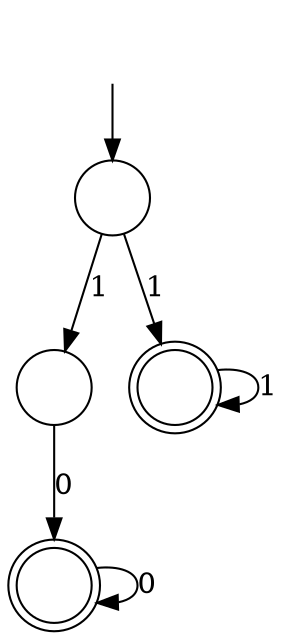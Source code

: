 digraph dfa {
	""    [shape=none]
	start [shape=circle, label=""]
	"1A"  [shape=circle, label=""]
	"1B"  [shape=doublecircle, label=""]
	0     [shape=doublecircle, label=""]

	"" -> start

	start -> "1A" [label="1"]
	"1A" -> 0     [label="0"]
	0 -> 0        [label="0"]

	start -> "1B" [label="1"]
	"1B" -> "1B"  [label="1"]
}
